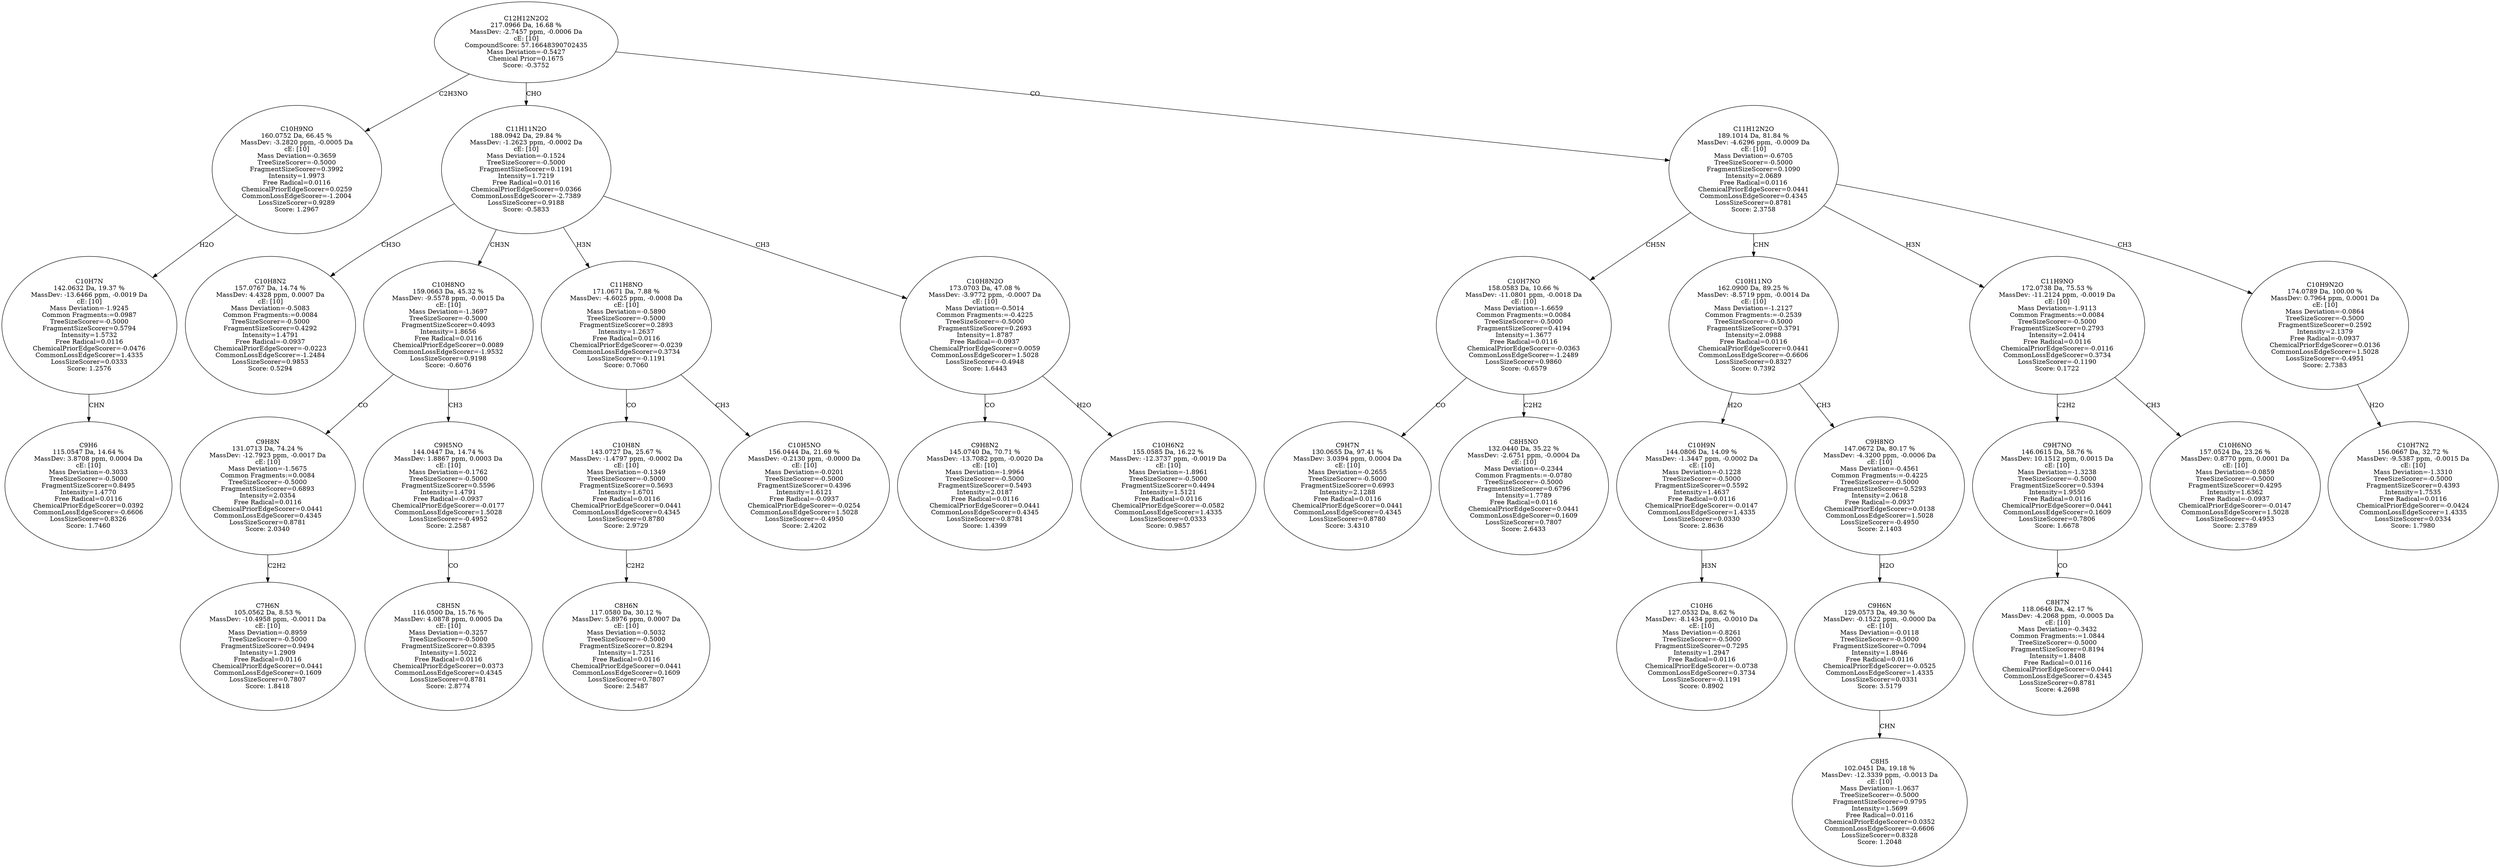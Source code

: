 strict digraph {
v1 [label="C9H6\n115.0547 Da, 14.64 %\nMassDev: 3.8708 ppm, 0.0004 Da\ncE: [10]\nMass Deviation=-0.3033\nTreeSizeScorer=-0.5000\nFragmentSizeScorer=0.8495\nIntensity=1.4770\nFree Radical=0.0116\nChemicalPriorEdgeScorer=0.0392\nCommonLossEdgeScorer=-0.6606\nLossSizeScorer=0.8326\nScore: 1.7460"];
v2 [label="C10H7N\n142.0632 Da, 19.37 %\nMassDev: -13.6466 ppm, -0.0019 Da\ncE: [10]\nMass Deviation=-1.9245\nCommon Fragments:=0.0987\nTreeSizeScorer=-0.5000\nFragmentSizeScorer=0.5794\nIntensity=1.5732\nFree Radical=0.0116\nChemicalPriorEdgeScorer=-0.0476\nCommonLossEdgeScorer=1.4335\nLossSizeScorer=0.0333\nScore: 1.2576"];
v3 [label="C10H9NO\n160.0752 Da, 66.45 %\nMassDev: -3.2820 ppm, -0.0005 Da\ncE: [10]\nMass Deviation=-0.3659\nTreeSizeScorer=-0.5000\nFragmentSizeScorer=0.3992\nIntensity=1.9973\nFree Radical=0.0116\nChemicalPriorEdgeScorer=0.0259\nCommonLossEdgeScorer=-1.2004\nLossSizeScorer=0.9289\nScore: 1.2967"];
v4 [label="C10H8N2\n157.0767 Da, 14.74 %\nMassDev: 4.4328 ppm, 0.0007 Da\ncE: [10]\nMass Deviation=-0.5083\nCommon Fragments:=0.0084\nTreeSizeScorer=-0.5000\nFragmentSizeScorer=0.4292\nIntensity=1.4791\nFree Radical=-0.0937\nChemicalPriorEdgeScorer=-0.0223\nCommonLossEdgeScorer=-1.2484\nLossSizeScorer=0.9853\nScore: 0.5294"];
v5 [label="C7H6N\n105.0562 Da, 8.53 %\nMassDev: -10.4958 ppm, -0.0011 Da\ncE: [10]\nMass Deviation=-0.8959\nTreeSizeScorer=-0.5000\nFragmentSizeScorer=0.9494\nIntensity=1.2909\nFree Radical=0.0116\nChemicalPriorEdgeScorer=0.0441\nCommonLossEdgeScorer=0.1609\nLossSizeScorer=0.7807\nScore: 1.8418"];
v6 [label="C9H8N\n131.0713 Da, 74.24 %\nMassDev: -12.7923 ppm, -0.0017 Da\ncE: [10]\nMass Deviation=-1.5675\nCommon Fragments:=0.0084\nTreeSizeScorer=-0.5000\nFragmentSizeScorer=0.6893\nIntensity=2.0354\nFree Radical=0.0116\nChemicalPriorEdgeScorer=0.0441\nCommonLossEdgeScorer=0.4345\nLossSizeScorer=0.8781\nScore: 2.0340"];
v7 [label="C8H5N\n116.0500 Da, 15.76 %\nMassDev: 4.0878 ppm, 0.0005 Da\ncE: [10]\nMass Deviation=-0.3257\nTreeSizeScorer=-0.5000\nFragmentSizeScorer=0.8395\nIntensity=1.5022\nFree Radical=0.0116\nChemicalPriorEdgeScorer=0.0373\nCommonLossEdgeScorer=0.4345\nLossSizeScorer=0.8781\nScore: 2.8774"];
v8 [label="C9H5NO\n144.0447 Da, 14.74 %\nMassDev: 1.8867 ppm, 0.0003 Da\ncE: [10]\nMass Deviation=-0.1762\nTreeSizeScorer=-0.5000\nFragmentSizeScorer=0.5596\nIntensity=1.4791\nFree Radical=-0.0937\nChemicalPriorEdgeScorer=-0.0177\nCommonLossEdgeScorer=1.5028\nLossSizeScorer=-0.4952\nScore: 2.2587"];
v9 [label="C10H8NO\n159.0663 Da, 45.32 %\nMassDev: -9.5578 ppm, -0.0015 Da\ncE: [10]\nMass Deviation=-1.3697\nTreeSizeScorer=-0.5000\nFragmentSizeScorer=0.4093\nIntensity=1.8656\nFree Radical=0.0116\nChemicalPriorEdgeScorer=0.0089\nCommonLossEdgeScorer=-1.9532\nLossSizeScorer=0.9198\nScore: -0.6076"];
v10 [label="C8H6N\n117.0580 Da, 30.12 %\nMassDev: 5.8976 ppm, 0.0007 Da\ncE: [10]\nMass Deviation=-0.5032\nTreeSizeScorer=-0.5000\nFragmentSizeScorer=0.8294\nIntensity=1.7251\nFree Radical=0.0116\nChemicalPriorEdgeScorer=0.0441\nCommonLossEdgeScorer=0.1609\nLossSizeScorer=0.7807\nScore: 2.5487"];
v11 [label="C10H8N\n143.0727 Da, 25.67 %\nMassDev: -1.4797 ppm, -0.0002 Da\ncE: [10]\nMass Deviation=-0.1349\nTreeSizeScorer=-0.5000\nFragmentSizeScorer=0.5693\nIntensity=1.6701\nFree Radical=0.0116\nChemicalPriorEdgeScorer=0.0441\nCommonLossEdgeScorer=0.4345\nLossSizeScorer=0.8780\nScore: 2.9729"];
v12 [label="C10H5NO\n156.0444 Da, 21.69 %\nMassDev: -0.2130 ppm, -0.0000 Da\ncE: [10]\nMass Deviation=-0.0201\nTreeSizeScorer=-0.5000\nFragmentSizeScorer=0.4396\nIntensity=1.6121\nFree Radical=-0.0937\nChemicalPriorEdgeScorer=-0.0254\nCommonLossEdgeScorer=1.5028\nLossSizeScorer=-0.4950\nScore: 2.4202"];
v13 [label="C11H8NO\n171.0671 Da, 7.88 %\nMassDev: -4.6025 ppm, -0.0008 Da\ncE: [10]\nMass Deviation=-0.5890\nTreeSizeScorer=-0.5000\nFragmentSizeScorer=0.2893\nIntensity=1.2637\nFree Radical=0.0116\nChemicalPriorEdgeScorer=-0.0239\nCommonLossEdgeScorer=0.3734\nLossSizeScorer=-0.1191\nScore: 0.7060"];
v14 [label="C9H8N2\n145.0740 Da, 70.71 %\nMassDev: -13.7082 ppm, -0.0020 Da\ncE: [10]\nMass Deviation=-1.9964\nTreeSizeScorer=-0.5000\nFragmentSizeScorer=0.5493\nIntensity=2.0187\nFree Radical=0.0116\nChemicalPriorEdgeScorer=0.0441\nCommonLossEdgeScorer=0.4345\nLossSizeScorer=0.8781\nScore: 1.4399"];
v15 [label="C10H6N2\n155.0585 Da, 16.22 %\nMassDev: -12.3737 ppm, -0.0019 Da\ncE: [10]\nMass Deviation=-1.8961\nTreeSizeScorer=-0.5000\nFragmentSizeScorer=0.4494\nIntensity=1.5121\nFree Radical=0.0116\nChemicalPriorEdgeScorer=-0.0582\nCommonLossEdgeScorer=1.4335\nLossSizeScorer=0.0333\nScore: 0.9857"];
v16 [label="C10H8N2O\n173.0703 Da, 47.08 %\nMassDev: -3.9772 ppm, -0.0007 Da\ncE: [10]\nMass Deviation=-0.5014\nCommon Fragments:=-0.4225\nTreeSizeScorer=-0.5000\nFragmentSizeScorer=0.2693\nIntensity=1.8787\nFree Radical=-0.0937\nChemicalPriorEdgeScorer=0.0059\nCommonLossEdgeScorer=1.5028\nLossSizeScorer=-0.4948\nScore: 1.6443"];
v17 [label="C11H11N2O\n188.0942 Da, 29.84 %\nMassDev: -1.2623 ppm, -0.0002 Da\ncE: [10]\nMass Deviation=-0.1524\nTreeSizeScorer=-0.5000\nFragmentSizeScorer=0.1191\nIntensity=1.7219\nFree Radical=0.0116\nChemicalPriorEdgeScorer=0.0366\nCommonLossEdgeScorer=-2.7389\nLossSizeScorer=0.9188\nScore: -0.5833"];
v18 [label="C9H7N\n130.0655 Da, 97.41 %\nMassDev: 3.0394 ppm, 0.0004 Da\ncE: [10]\nMass Deviation=-0.2655\nTreeSizeScorer=-0.5000\nFragmentSizeScorer=0.6993\nIntensity=2.1288\nFree Radical=0.0116\nChemicalPriorEdgeScorer=0.0441\nCommonLossEdgeScorer=0.4345\nLossSizeScorer=0.8780\nScore: 3.4310"];
v19 [label="C8H5NO\n132.0440 Da, 35.22 %\nMassDev: -2.6751 ppm, -0.0004 Da\ncE: [10]\nMass Deviation=-0.2344\nCommon Fragments:=-0.0780\nTreeSizeScorer=-0.5000\nFragmentSizeScorer=0.6796\nIntensity=1.7789\nFree Radical=0.0116\nChemicalPriorEdgeScorer=0.0441\nCommonLossEdgeScorer=0.1609\nLossSizeScorer=0.7807\nScore: 2.6433"];
v20 [label="C10H7NO\n158.0583 Da, 10.66 %\nMassDev: -11.0801 ppm, -0.0018 Da\ncE: [10]\nMass Deviation=-1.6659\nCommon Fragments:=0.0084\nTreeSizeScorer=-0.5000\nFragmentSizeScorer=0.4194\nIntensity=1.3677\nFree Radical=0.0116\nChemicalPriorEdgeScorer=-0.0363\nCommonLossEdgeScorer=-1.2489\nLossSizeScorer=0.9860\nScore: -0.6579"];
v21 [label="C10H6\n127.0532 Da, 8.62 %\nMassDev: -8.1434 ppm, -0.0010 Da\ncE: [10]\nMass Deviation=-0.8261\nTreeSizeScorer=-0.5000\nFragmentSizeScorer=0.7295\nIntensity=1.2947\nFree Radical=0.0116\nChemicalPriorEdgeScorer=-0.0738\nCommonLossEdgeScorer=0.3734\nLossSizeScorer=-0.1191\nScore: 0.8902"];
v22 [label="C10H9N\n144.0806 Da, 14.09 %\nMassDev: -1.3447 ppm, -0.0002 Da\ncE: [10]\nMass Deviation=-0.1228\nTreeSizeScorer=-0.5000\nFragmentSizeScorer=0.5592\nIntensity=1.4637\nFree Radical=0.0116\nChemicalPriorEdgeScorer=-0.0147\nCommonLossEdgeScorer=1.4335\nLossSizeScorer=0.0330\nScore: 2.8636"];
v23 [label="C8H5\n102.0451 Da, 19.18 %\nMassDev: -12.3339 ppm, -0.0013 Da\ncE: [10]\nMass Deviation=-1.0637\nTreeSizeScorer=-0.5000\nFragmentSizeScorer=0.9795\nIntensity=1.5699\nFree Radical=0.0116\nChemicalPriorEdgeScorer=0.0352\nCommonLossEdgeScorer=-0.6606\nLossSizeScorer=0.8328\nScore: 1.2048"];
v24 [label="C9H6N\n129.0573 Da, 49.30 %\nMassDev: -0.1522 ppm, -0.0000 Da\ncE: [10]\nMass Deviation=-0.0118\nTreeSizeScorer=-0.5000\nFragmentSizeScorer=0.7094\nIntensity=1.8946\nFree Radical=0.0116\nChemicalPriorEdgeScorer=-0.0525\nCommonLossEdgeScorer=1.4335\nLossSizeScorer=0.0331\nScore: 3.5179"];
v25 [label="C9H8NO\n147.0672 Da, 80.17 %\nMassDev: -4.3200 ppm, -0.0006 Da\ncE: [10]\nMass Deviation=-0.4561\nCommon Fragments:=-0.4225\nTreeSizeScorer=-0.5000\nFragmentSizeScorer=0.5293\nIntensity=2.0618\nFree Radical=-0.0937\nChemicalPriorEdgeScorer=0.0138\nCommonLossEdgeScorer=1.5028\nLossSizeScorer=-0.4950\nScore: 2.1403"];
v26 [label="C10H11NO\n162.0900 Da, 89.25 %\nMassDev: -8.5719 ppm, -0.0014 Da\ncE: [10]\nMass Deviation=-1.2127\nCommon Fragments:=-0.2539\nTreeSizeScorer=-0.5000\nFragmentSizeScorer=0.3791\nIntensity=2.0988\nFree Radical=0.0116\nChemicalPriorEdgeScorer=0.0441\nCommonLossEdgeScorer=-0.6606\nLossSizeScorer=0.8327\nScore: 0.7392"];
v27 [label="C8H7N\n118.0646 Da, 42.17 %\nMassDev: -4.2068 ppm, -0.0005 Da\ncE: [10]\nMass Deviation=-0.3432\nCommon Fragments:=1.0844\nTreeSizeScorer=-0.5000\nFragmentSizeScorer=0.8194\nIntensity=1.8408\nFree Radical=0.0116\nChemicalPriorEdgeScorer=0.0441\nCommonLossEdgeScorer=0.4345\nLossSizeScorer=0.8781\nScore: 4.2698"];
v28 [label="C9H7NO\n146.0615 Da, 58.76 %\nMassDev: 10.1512 ppm, 0.0015 Da\ncE: [10]\nMass Deviation=-1.3238\nTreeSizeScorer=-0.5000\nFragmentSizeScorer=0.5394\nIntensity=1.9550\nFree Radical=0.0116\nChemicalPriorEdgeScorer=0.0441\nCommonLossEdgeScorer=0.1609\nLossSizeScorer=0.7806\nScore: 1.6678"];
v29 [label="C10H6NO\n157.0524 Da, 23.26 %\nMassDev: 0.8770 ppm, 0.0001 Da\ncE: [10]\nMass Deviation=-0.0859\nTreeSizeScorer=-0.5000\nFragmentSizeScorer=0.4295\nIntensity=1.6362\nFree Radical=-0.0937\nChemicalPriorEdgeScorer=-0.0147\nCommonLossEdgeScorer=1.5028\nLossSizeScorer=-0.4953\nScore: 2.3789"];
v30 [label="C11H9NO\n172.0738 Da, 75.53 %\nMassDev: -11.2124 ppm, -0.0019 Da\ncE: [10]\nMass Deviation=-1.9113\nCommon Fragments:=0.0084\nTreeSizeScorer=-0.5000\nFragmentSizeScorer=0.2793\nIntensity=2.0414\nFree Radical=0.0116\nChemicalPriorEdgeScorer=-0.0116\nCommonLossEdgeScorer=0.3734\nLossSizeScorer=-0.1190\nScore: 0.1722"];
v31 [label="C10H7N2\n156.0667 Da, 32.72 %\nMassDev: -9.5387 ppm, -0.0015 Da\ncE: [10]\nMass Deviation=-1.3310\nTreeSizeScorer=-0.5000\nFragmentSizeScorer=0.4393\nIntensity=1.7535\nFree Radical=0.0116\nChemicalPriorEdgeScorer=-0.0424\nCommonLossEdgeScorer=1.4335\nLossSizeScorer=0.0334\nScore: 1.7980"];
v32 [label="C10H9N2O\n174.0789 Da, 100.00 %\nMassDev: 0.7964 ppm, 0.0001 Da\ncE: [10]\nMass Deviation=-0.0864\nTreeSizeScorer=-0.5000\nFragmentSizeScorer=0.2592\nIntensity=2.1379\nFree Radical=-0.0937\nChemicalPriorEdgeScorer=0.0136\nCommonLossEdgeScorer=1.5028\nLossSizeScorer=-0.4951\nScore: 2.7383"];
v33 [label="C11H12N2O\n189.1014 Da, 81.84 %\nMassDev: -4.6296 ppm, -0.0009 Da\ncE: [10]\nMass Deviation=-0.6705\nTreeSizeScorer=-0.5000\nFragmentSizeScorer=0.1090\nIntensity=2.0689\nFree Radical=0.0116\nChemicalPriorEdgeScorer=0.0441\nCommonLossEdgeScorer=0.4345\nLossSizeScorer=0.8781\nScore: 2.3758"];
v34 [label="C12H12N2O2\n217.0966 Da, 16.68 %\nMassDev: -2.7457 ppm, -0.0006 Da\ncE: [10]\nCompoundScore: 57.16648390702435\nMass Deviation=-0.5427\nChemical Prior=0.1675\nScore: -0.3752"];
v2 -> v1 [label="CHN"];
v3 -> v2 [label="H2O"];
v34 -> v3 [label="C2H3NO"];
v17 -> v4 [label="CH3O"];
v6 -> v5 [label="C2H2"];
v9 -> v6 [label="CO"];
v8 -> v7 [label="CO"];
v9 -> v8 [label="CH3"];
v17 -> v9 [label="CH3N"];
v11 -> v10 [label="C2H2"];
v13 -> v11 [label="CO"];
v13 -> v12 [label="CH3"];
v17 -> v13 [label="H3N"];
v16 -> v14 [label="CO"];
v16 -> v15 [label="H2O"];
v17 -> v16 [label="CH3"];
v34 -> v17 [label="CHO"];
v20 -> v18 [label="CO"];
v20 -> v19 [label="C2H2"];
v33 -> v20 [label="CH5N"];
v22 -> v21 [label="H3N"];
v26 -> v22 [label="H2O"];
v24 -> v23 [label="CHN"];
v25 -> v24 [label="H2O"];
v26 -> v25 [label="CH3"];
v33 -> v26 [label="CHN"];
v28 -> v27 [label="CO"];
v30 -> v28 [label="C2H2"];
v30 -> v29 [label="CH3"];
v33 -> v30 [label="H3N"];
v32 -> v31 [label="H2O"];
v33 -> v32 [label="CH3"];
v34 -> v33 [label="CO"];
}
